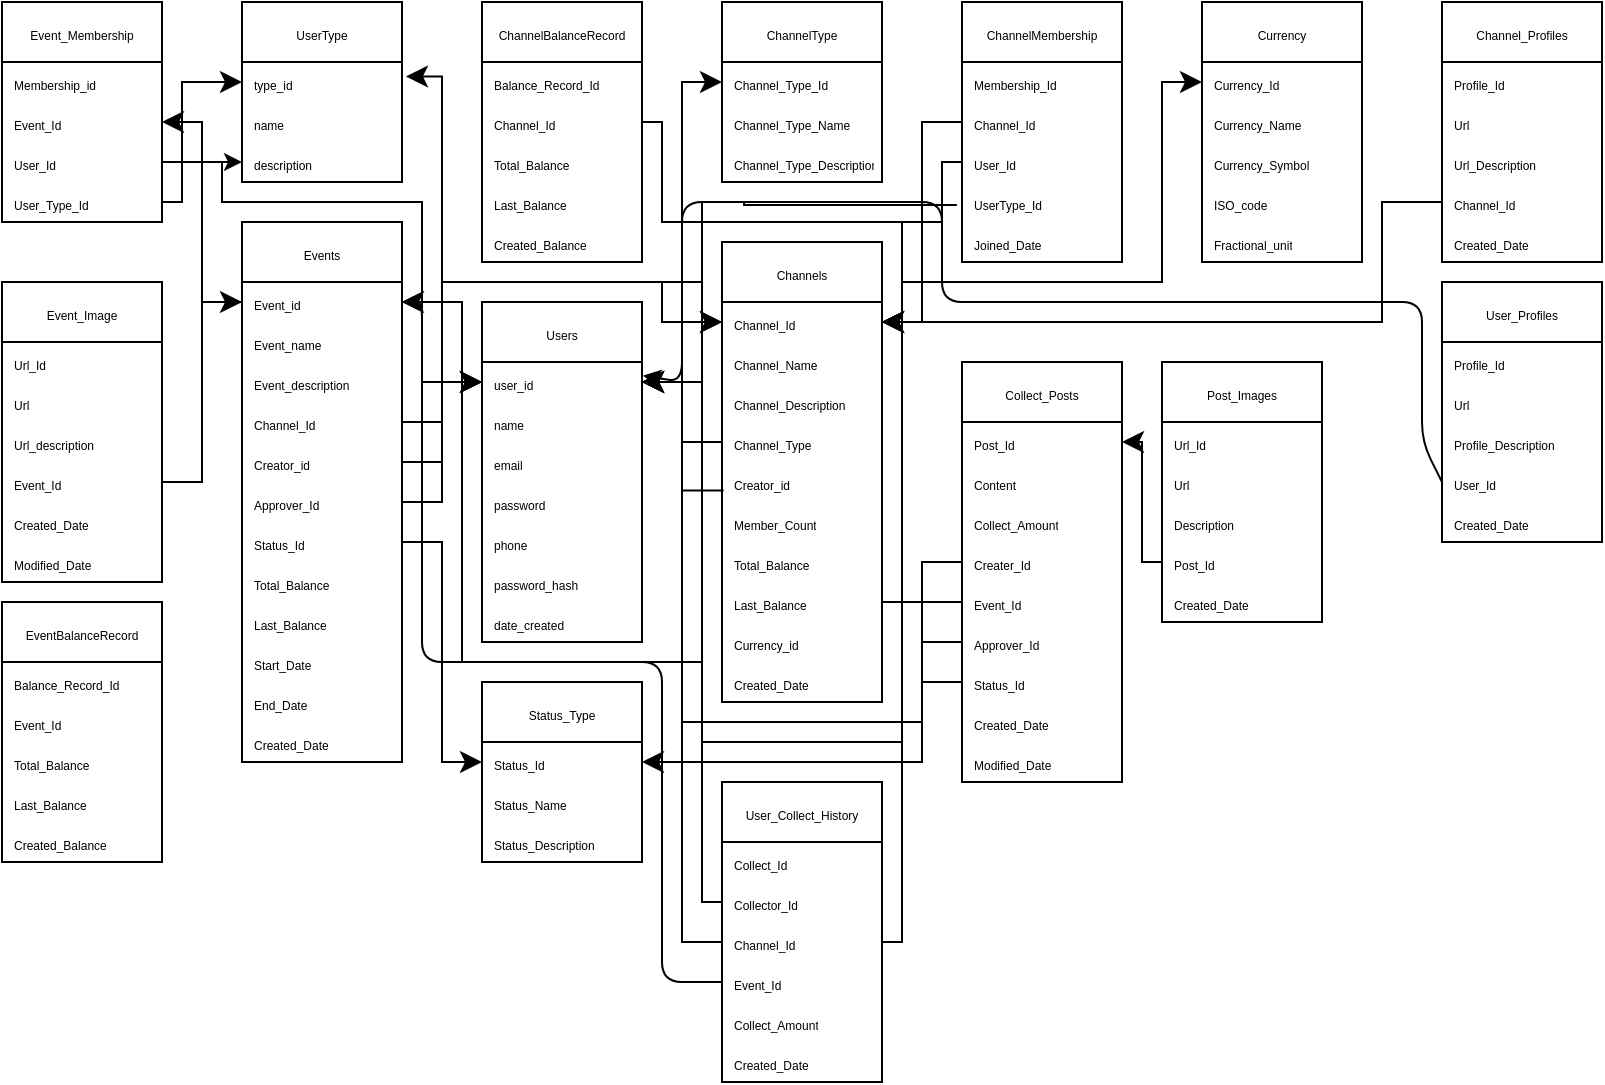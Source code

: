 <mxfile>
    <diagram id="xhCNFaJ6cEggg91gEb-8" name="Page-1">
        <mxGraphModel dx="506" dy="1315" grid="1" gridSize="10" guides="1" tooltips="1" connect="1" arrows="1" fold="1" page="1" pageScale="1" pageWidth="850" pageHeight="1100" math="0" shadow="0">
            <root>
                <mxCell id="0"/>
                <mxCell id="1" parent="0"/>
                <mxCell id="15" value="&lt;font style=&quot;font-size: 6px;&quot;&gt;Users&lt;/font&gt;" style="swimlane;fontStyle=0;childLayout=stackLayout;horizontal=1;startSize=30;horizontalStack=0;resizeParent=1;resizeParentMax=0;resizeLast=0;collapsible=1;marginBottom=0;whiteSpace=wrap;html=1;" parent="1" vertex="1">
                    <mxGeometry x="280" y="-950" width="80" height="170" as="geometry">
                        <mxRectangle x="40" y="-1080" width="50" height="30" as="alternateBounds"/>
                    </mxGeometry>
                </mxCell>
                <mxCell id="16" value="&lt;font style=&quot;font-size: 6px;&quot;&gt;user_id&lt;/font&gt;" style="text;strokeColor=none;fillColor=none;align=left;verticalAlign=middle;spacingLeft=4;spacingRight=4;overflow=hidden;points=[[0,0.5],[1,0.5]];portConstraint=eastwest;rotatable=0;whiteSpace=wrap;html=1;" parent="15" vertex="1">
                    <mxGeometry y="30" width="80" height="20" as="geometry"/>
                </mxCell>
                <mxCell id="17" value="&lt;font style=&quot;font-size: 6px;&quot;&gt;name&lt;/font&gt;" style="text;strokeColor=none;fillColor=none;align=left;verticalAlign=middle;spacingLeft=4;spacingRight=4;overflow=hidden;points=[[0,0.5],[1,0.5]];portConstraint=eastwest;rotatable=0;whiteSpace=wrap;html=1;" parent="15" vertex="1">
                    <mxGeometry y="50" width="80" height="20" as="geometry"/>
                </mxCell>
                <mxCell id="18" value="&lt;font style=&quot;font-size: 6px;&quot;&gt;email&lt;/font&gt;" style="text;strokeColor=none;fillColor=none;align=left;verticalAlign=middle;spacingLeft=4;spacingRight=4;overflow=hidden;points=[[0,0.5],[1,0.5]];portConstraint=eastwest;rotatable=0;whiteSpace=wrap;html=1;" parent="15" vertex="1">
                    <mxGeometry y="70" width="80" height="20" as="geometry"/>
                </mxCell>
                <mxCell id="44" value="&lt;font style=&quot;font-size: 6px;&quot;&gt;password&lt;/font&gt;" style="text;strokeColor=none;fillColor=none;align=left;verticalAlign=middle;spacingLeft=4;spacingRight=4;overflow=hidden;points=[[0,0.5],[1,0.5]];portConstraint=eastwest;rotatable=0;whiteSpace=wrap;html=1;" parent="15" vertex="1">
                    <mxGeometry y="90" width="80" height="20" as="geometry"/>
                </mxCell>
                <mxCell id="45" value="&lt;font style=&quot;font-size: 6px;&quot;&gt;phone&lt;/font&gt;" style="text;strokeColor=none;fillColor=none;align=left;verticalAlign=middle;spacingLeft=4;spacingRight=4;overflow=hidden;points=[[0,0.5],[1,0.5]];portConstraint=eastwest;rotatable=0;whiteSpace=wrap;html=1;" parent="15" vertex="1">
                    <mxGeometry y="110" width="80" height="20" as="geometry"/>
                </mxCell>
                <mxCell id="46" value="&lt;font style=&quot;font-size: 6px;&quot;&gt;password_hash&lt;/font&gt;" style="text;strokeColor=none;fillColor=none;align=left;verticalAlign=middle;spacingLeft=4;spacingRight=4;overflow=hidden;points=[[0,0.5],[1,0.5]];portConstraint=eastwest;rotatable=0;whiteSpace=wrap;html=1;" parent="15" vertex="1">
                    <mxGeometry y="130" width="80" height="20" as="geometry"/>
                </mxCell>
                <mxCell id="47" value="&lt;font style=&quot;font-size: 6px;&quot;&gt;date_created&lt;/font&gt;" style="text;strokeColor=none;fillColor=none;align=left;verticalAlign=middle;spacingLeft=4;spacingRight=4;overflow=hidden;points=[[0,0.5],[1,0.5]];portConstraint=eastwest;rotatable=0;whiteSpace=wrap;html=1;" parent="15" vertex="1">
                    <mxGeometry y="150" width="80" height="20" as="geometry"/>
                </mxCell>
                <mxCell id="20" value="&lt;font style=&quot;font-size: 6px;&quot;&gt;Events&lt;/font&gt;" style="swimlane;fontStyle=0;childLayout=stackLayout;horizontal=1;startSize=30;horizontalStack=0;resizeParent=1;resizeParentMax=0;resizeLast=0;collapsible=1;marginBottom=0;whiteSpace=wrap;html=1;" parent="1" vertex="1">
                    <mxGeometry x="160" y="-990" width="80" height="270" as="geometry">
                        <mxRectangle x="160" y="-1080" width="50" height="30" as="alternateBounds"/>
                    </mxGeometry>
                </mxCell>
                <mxCell id="21" value="&lt;font style=&quot;font-size: 6px;&quot;&gt;Event_id&lt;/font&gt;" style="text;strokeColor=none;fillColor=none;align=left;verticalAlign=middle;spacingLeft=4;spacingRight=4;overflow=hidden;points=[[0,0.5],[1,0.5]];portConstraint=eastwest;rotatable=0;whiteSpace=wrap;html=1;" parent="20" vertex="1">
                    <mxGeometry y="30" width="80" height="20" as="geometry"/>
                </mxCell>
                <mxCell id="22" value="&lt;font style=&quot;font-size: 6px;&quot;&gt;Event_name&lt;/font&gt;" style="text;strokeColor=none;fillColor=none;align=left;verticalAlign=middle;spacingLeft=4;spacingRight=4;overflow=hidden;points=[[0,0.5],[1,0.5]];portConstraint=eastwest;rotatable=0;whiteSpace=wrap;html=1;" parent="20" vertex="1">
                    <mxGeometry y="50" width="80" height="20" as="geometry"/>
                </mxCell>
                <mxCell id="23" value="&lt;font style=&quot;font-size: 6px;&quot;&gt;Event_description&lt;/font&gt;" style="text;strokeColor=none;fillColor=none;align=left;verticalAlign=middle;spacingLeft=4;spacingRight=4;overflow=hidden;points=[[0,0.5],[1,0.5]];portConstraint=eastwest;rotatable=0;whiteSpace=wrap;html=1;" parent="20" vertex="1">
                    <mxGeometry y="70" width="80" height="20" as="geometry"/>
                </mxCell>
                <mxCell id="81" value="&lt;font style=&quot;font-size: 6px;&quot;&gt;Channel_Id&lt;/font&gt;" style="text;strokeColor=none;fillColor=none;align=left;verticalAlign=middle;spacingLeft=4;spacingRight=4;overflow=hidden;points=[[0,0.5],[1,0.5]];portConstraint=eastwest;rotatable=0;whiteSpace=wrap;html=1;" parent="20" vertex="1">
                    <mxGeometry y="90" width="80" height="20" as="geometry"/>
                </mxCell>
                <mxCell id="82" value="&lt;font style=&quot;font-size: 6px;&quot;&gt;Creator_id&lt;/font&gt;" style="text;strokeColor=none;fillColor=none;align=left;verticalAlign=middle;spacingLeft=4;spacingRight=4;overflow=hidden;points=[[0,0.5],[1,0.5]];portConstraint=eastwest;rotatable=0;whiteSpace=wrap;html=1;" parent="20" vertex="1">
                    <mxGeometry y="110" width="80" height="20" as="geometry"/>
                </mxCell>
                <mxCell id="125" value="&lt;font style=&quot;font-size: 6px;&quot;&gt;Approver_Id&lt;/font&gt;" style="text;strokeColor=none;fillColor=none;align=left;verticalAlign=middle;spacingLeft=4;spacingRight=4;overflow=hidden;points=[[0,0.5],[1,0.5]];portConstraint=eastwest;rotatable=0;whiteSpace=wrap;html=1;" parent="20" vertex="1">
                    <mxGeometry y="130" width="80" height="20" as="geometry"/>
                </mxCell>
                <mxCell id="124" value="&lt;font style=&quot;font-size: 6px;&quot;&gt;Status_Id&lt;/font&gt;" style="text;strokeColor=none;fillColor=none;align=left;verticalAlign=middle;spacingLeft=4;spacingRight=4;overflow=hidden;points=[[0,0.5],[1,0.5]];portConstraint=eastwest;rotatable=0;whiteSpace=wrap;html=1;" parent="20" vertex="1">
                    <mxGeometry y="150" width="80" height="20" as="geometry"/>
                </mxCell>
                <mxCell id="153" value="&lt;font style=&quot;font-size: 6px;&quot;&gt;Total_Balance&lt;/font&gt;" style="text;strokeColor=none;fillColor=none;align=left;verticalAlign=middle;spacingLeft=4;spacingRight=4;overflow=hidden;points=[[0,0.5],[1,0.5]];portConstraint=eastwest;rotatable=0;whiteSpace=wrap;html=1;" parent="20" vertex="1">
                    <mxGeometry y="170" width="80" height="20" as="geometry"/>
                </mxCell>
                <mxCell id="154" value="&lt;font style=&quot;font-size: 6px;&quot;&gt;Last_Balance&lt;/font&gt;" style="text;strokeColor=none;fillColor=none;align=left;verticalAlign=middle;spacingLeft=4;spacingRight=4;overflow=hidden;points=[[0,0.5],[1,0.5]];portConstraint=eastwest;rotatable=0;whiteSpace=wrap;html=1;" parent="20" vertex="1">
                    <mxGeometry y="190" width="80" height="20" as="geometry"/>
                </mxCell>
                <mxCell id="83" value="&lt;font style=&quot;font-size: 6px;&quot;&gt;Start_Date&lt;/font&gt;" style="text;strokeColor=none;fillColor=none;align=left;verticalAlign=middle;spacingLeft=4;spacingRight=4;overflow=hidden;points=[[0,0.5],[1,0.5]];portConstraint=eastwest;rotatable=0;whiteSpace=wrap;html=1;" parent="20" vertex="1">
                    <mxGeometry y="210" width="80" height="20" as="geometry"/>
                </mxCell>
                <mxCell id="84" value="&lt;font style=&quot;font-size: 6px;&quot;&gt;End_Date&lt;/font&gt;" style="text;strokeColor=none;fillColor=none;align=left;verticalAlign=middle;spacingLeft=4;spacingRight=4;overflow=hidden;points=[[0,0.5],[1,0.5]];portConstraint=eastwest;rotatable=0;whiteSpace=wrap;html=1;" parent="20" vertex="1">
                    <mxGeometry y="230" width="80" height="20" as="geometry"/>
                </mxCell>
                <mxCell id="85" value="&lt;font style=&quot;font-size: 6px;&quot;&gt;Created_Date&lt;/font&gt;" style="text;strokeColor=none;fillColor=none;align=left;verticalAlign=middle;spacingLeft=4;spacingRight=4;overflow=hidden;points=[[0,0.5],[1,0.5]];portConstraint=eastwest;rotatable=0;whiteSpace=wrap;html=1;" parent="20" vertex="1">
                    <mxGeometry y="250" width="80" height="20" as="geometry"/>
                </mxCell>
                <mxCell id="24" value="&lt;font style=&quot;font-size: 6px;&quot;&gt;Event_Membership&lt;/font&gt;" style="swimlane;fontStyle=0;childLayout=stackLayout;horizontal=1;startSize=30;horizontalStack=0;resizeParent=1;resizeParentMax=0;resizeLast=0;collapsible=1;marginBottom=0;whiteSpace=wrap;html=1;" parent="1" vertex="1">
                    <mxGeometry x="40" y="-1100" width="80" height="110" as="geometry">
                        <mxRectangle x="280" y="-1080" width="50" height="30" as="alternateBounds"/>
                    </mxGeometry>
                </mxCell>
                <mxCell id="25" value="&lt;font style=&quot;font-size: 6px;&quot;&gt;Membership_id&lt;/font&gt;" style="text;strokeColor=none;fillColor=none;align=left;verticalAlign=middle;spacingLeft=4;spacingRight=4;overflow=hidden;points=[[0,0.5],[1,0.5]];portConstraint=eastwest;rotatable=0;whiteSpace=wrap;html=1;" parent="24" vertex="1">
                    <mxGeometry y="30" width="80" height="20" as="geometry"/>
                </mxCell>
                <mxCell id="26" value="&lt;font style=&quot;font-size: 6px;&quot;&gt;Event_Id&lt;/font&gt;" style="text;strokeColor=none;fillColor=none;align=left;verticalAlign=middle;spacingLeft=4;spacingRight=4;overflow=hidden;points=[[0,0.5],[1,0.5]];portConstraint=eastwest;rotatable=0;whiteSpace=wrap;html=1;" parent="24" vertex="1">
                    <mxGeometry y="50" width="80" height="20" as="geometry"/>
                </mxCell>
                <mxCell id="91" value="&lt;font style=&quot;font-size: 6px;&quot;&gt;User_Id&lt;/font&gt;" style="text;strokeColor=none;fillColor=none;align=left;verticalAlign=middle;spacingLeft=4;spacingRight=4;overflow=hidden;points=[[0,0.5],[1,0.5]];portConstraint=eastwest;rotatable=0;whiteSpace=wrap;html=1;" parent="24" vertex="1">
                    <mxGeometry y="70" width="80" height="20" as="geometry"/>
                </mxCell>
                <mxCell id="92" value="&lt;font style=&quot;font-size: 6px;&quot;&gt;User_Type_Id&lt;/font&gt;" style="text;strokeColor=none;fillColor=none;align=left;verticalAlign=middle;spacingLeft=4;spacingRight=4;overflow=hidden;points=[[0,0.5],[1,0.5]];portConstraint=eastwest;rotatable=0;whiteSpace=wrap;html=1;" parent="24" vertex="1">
                    <mxGeometry y="90" width="80" height="20" as="geometry"/>
                </mxCell>
                <mxCell id="28" value="&lt;font style=&quot;font-size: 6px;&quot;&gt;Channels&lt;/font&gt;" style="swimlane;fontStyle=0;childLayout=stackLayout;horizontal=1;startSize=30;horizontalStack=0;resizeParent=1;resizeParentMax=0;resizeLast=0;collapsible=1;marginBottom=0;whiteSpace=wrap;html=1;" parent="1" vertex="1">
                    <mxGeometry x="400" y="-980" width="80" height="230" as="geometry">
                        <mxRectangle x="400" y="-1080" width="50" height="30" as="alternateBounds"/>
                    </mxGeometry>
                </mxCell>
                <mxCell id="29" value="&lt;font style=&quot;font-size: 6px;&quot;&gt;Channel_Id&lt;/font&gt;" style="text;strokeColor=none;fillColor=none;align=left;verticalAlign=middle;spacingLeft=4;spacingRight=4;overflow=hidden;points=[[0,0.5],[1,0.5]];portConstraint=eastwest;rotatable=0;whiteSpace=wrap;html=1;" parent="28" vertex="1">
                    <mxGeometry y="30" width="80" height="20" as="geometry"/>
                </mxCell>
                <mxCell id="30" value="&lt;font style=&quot;font-size: 6px;&quot;&gt;Channel_Name&lt;/font&gt;" style="text;strokeColor=none;fillColor=none;align=left;verticalAlign=middle;spacingLeft=4;spacingRight=4;overflow=hidden;points=[[0,0.5],[1,0.5]];portConstraint=eastwest;rotatable=0;whiteSpace=wrap;html=1;" parent="28" vertex="1">
                    <mxGeometry y="50" width="80" height="20" as="geometry"/>
                </mxCell>
                <mxCell id="52" value="&lt;font style=&quot;font-size: 6px;&quot;&gt;Channel_Description&lt;/font&gt;" style="text;strokeColor=none;fillColor=none;align=left;verticalAlign=middle;spacingLeft=4;spacingRight=4;overflow=hidden;points=[[0,0.5],[1,0.5]];portConstraint=eastwest;rotatable=0;whiteSpace=wrap;html=1;" parent="28" vertex="1">
                    <mxGeometry y="70" width="80" height="20" as="geometry"/>
                </mxCell>
                <mxCell id="31" value="&lt;font style=&quot;font-size: 6px;&quot;&gt;Channel_Type&lt;/font&gt;" style="text;strokeColor=none;fillColor=none;align=left;verticalAlign=middle;spacingLeft=4;spacingRight=4;overflow=hidden;points=[[0,0.5],[1,0.5]];portConstraint=eastwest;rotatable=0;whiteSpace=wrap;html=1;" parent="28" vertex="1">
                    <mxGeometry y="90" width="80" height="20" as="geometry"/>
                </mxCell>
                <mxCell id="48" value="&lt;font style=&quot;font-size: 6px;&quot;&gt;Creator_id&lt;/font&gt;" style="text;strokeColor=none;fillColor=none;align=left;verticalAlign=middle;spacingLeft=4;spacingRight=4;overflow=hidden;points=[[0,0.5],[1,0.5]];portConstraint=eastwest;rotatable=0;whiteSpace=wrap;html=1;" parent="28" vertex="1">
                    <mxGeometry y="110" width="80" height="20" as="geometry"/>
                </mxCell>
                <mxCell id="162" value="&lt;font style=&quot;font-size: 6px;&quot;&gt;Member_Count&lt;/font&gt;" style="text;strokeColor=none;fillColor=none;align=left;verticalAlign=middle;spacingLeft=4;spacingRight=4;overflow=hidden;points=[[0,0.5],[1,0.5]];portConstraint=eastwest;rotatable=0;whiteSpace=wrap;html=1;" parent="28" vertex="1">
                    <mxGeometry y="130" width="80" height="20" as="geometry"/>
                </mxCell>
                <mxCell id="49" value="&lt;font style=&quot;font-size: 6px;&quot;&gt;Total_Balance&lt;/font&gt;" style="text;strokeColor=none;fillColor=none;align=left;verticalAlign=middle;spacingLeft=4;spacingRight=4;overflow=hidden;points=[[0,0.5],[1,0.5]];portConstraint=eastwest;rotatable=0;whiteSpace=wrap;html=1;" parent="28" vertex="1">
                    <mxGeometry y="150" width="80" height="20" as="geometry"/>
                </mxCell>
                <mxCell id="50" value="&lt;font style=&quot;font-size: 6px;&quot;&gt;Last_Balance&lt;/font&gt;" style="text;strokeColor=none;fillColor=none;align=left;verticalAlign=middle;spacingLeft=4;spacingRight=4;overflow=hidden;points=[[0,0.5],[1,0.5]];portConstraint=eastwest;rotatable=0;whiteSpace=wrap;html=1;" parent="28" vertex="1">
                    <mxGeometry y="170" width="80" height="20" as="geometry"/>
                </mxCell>
                <mxCell id="72" value="&lt;font style=&quot;font-size: 6px;&quot;&gt;Currency_id&lt;/font&gt;" style="text;strokeColor=none;fillColor=none;align=left;verticalAlign=middle;spacingLeft=4;spacingRight=4;overflow=hidden;points=[[0,0.5],[1,0.5]];portConstraint=eastwest;rotatable=0;whiteSpace=wrap;html=1;" parent="28" vertex="1">
                    <mxGeometry y="190" width="80" height="20" as="geometry"/>
                </mxCell>
                <mxCell id="51" value="&lt;font style=&quot;font-size: 6px;&quot;&gt;Created_Date&lt;/font&gt;" style="text;strokeColor=none;fillColor=none;align=left;verticalAlign=middle;spacingLeft=4;spacingRight=4;overflow=hidden;points=[[0,0.5],[1,0.5]];portConstraint=eastwest;rotatable=0;whiteSpace=wrap;html=1;" parent="28" vertex="1">
                    <mxGeometry y="210" width="80" height="20" as="geometry"/>
                </mxCell>
                <mxCell id="32" value="&lt;font style=&quot;font-size: 6px;&quot;&gt;ChannelType&lt;/font&gt;" style="swimlane;fontStyle=0;childLayout=stackLayout;horizontal=1;startSize=30;horizontalStack=0;resizeParent=1;resizeParentMax=0;resizeLast=0;collapsible=1;marginBottom=0;whiteSpace=wrap;html=1;" parent="1" vertex="1">
                    <mxGeometry x="400" y="-1100" width="80" height="90" as="geometry">
                        <mxRectangle x="520" y="-1080" width="50" height="30" as="alternateBounds"/>
                    </mxGeometry>
                </mxCell>
                <mxCell id="33" value="&lt;font style=&quot;font-size: 6px;&quot;&gt;Channel_Type_Id&lt;/font&gt;" style="text;strokeColor=none;fillColor=none;align=left;verticalAlign=middle;spacingLeft=4;spacingRight=4;overflow=hidden;points=[[0,0.5],[1,0.5]];portConstraint=eastwest;rotatable=0;whiteSpace=wrap;html=1;" parent="32" vertex="1">
                    <mxGeometry y="30" width="80" height="20" as="geometry"/>
                </mxCell>
                <mxCell id="34" value="&lt;font style=&quot;font-size: 6px;&quot;&gt;Channel_Type_Name&lt;/font&gt;" style="text;strokeColor=none;fillColor=none;align=left;verticalAlign=middle;spacingLeft=4;spacingRight=4;overflow=hidden;points=[[0,0.5],[1,0.5]];portConstraint=eastwest;rotatable=0;whiteSpace=wrap;html=1;" parent="32" vertex="1">
                    <mxGeometry y="50" width="80" height="20" as="geometry"/>
                </mxCell>
                <mxCell id="35" value="&lt;font style=&quot;font-size: 6px;&quot;&gt;Channel_Type_Description&lt;/font&gt;" style="text;strokeColor=none;fillColor=none;align=left;verticalAlign=middle;spacingLeft=4;spacingRight=4;overflow=hidden;points=[[0,0.5],[1,0.5]];portConstraint=eastwest;rotatable=0;whiteSpace=wrap;html=1;" parent="32" vertex="1">
                    <mxGeometry y="70" width="80" height="20" as="geometry"/>
                </mxCell>
                <mxCell id="36" value="&lt;font style=&quot;font-size: 6px;&quot;&gt;ChannelBalanceRecord&lt;/font&gt;" style="swimlane;fontStyle=0;childLayout=stackLayout;horizontal=1;startSize=30;horizontalStack=0;resizeParent=1;resizeParentMax=0;resizeLast=0;collapsible=1;marginBottom=0;whiteSpace=wrap;html=1;" parent="1" vertex="1">
                    <mxGeometry x="280" y="-1100" width="80" height="130" as="geometry">
                        <mxRectangle x="640" y="-1080" width="50" height="30" as="alternateBounds"/>
                    </mxGeometry>
                </mxCell>
                <mxCell id="37" value="&lt;font style=&quot;font-size: 6px;&quot;&gt;Balance_Record_Id&lt;/font&gt;" style="text;strokeColor=none;fillColor=none;align=left;verticalAlign=middle;spacingLeft=4;spacingRight=4;overflow=hidden;points=[[0,0.5],[1,0.5]];portConstraint=eastwest;rotatable=0;whiteSpace=wrap;html=1;" parent="36" vertex="1">
                    <mxGeometry y="30" width="80" height="20" as="geometry"/>
                </mxCell>
                <mxCell id="38" value="&lt;font style=&quot;font-size: 6px;&quot;&gt;Channel_Id&lt;/font&gt;" style="text;strokeColor=none;fillColor=none;align=left;verticalAlign=middle;spacingLeft=4;spacingRight=4;overflow=hidden;points=[[0,0.5],[1,0.5]];portConstraint=eastwest;rotatable=0;whiteSpace=wrap;html=1;" parent="36" vertex="1">
                    <mxGeometry y="50" width="80" height="20" as="geometry"/>
                </mxCell>
                <mxCell id="39" value="&lt;font style=&quot;font-size: 6px;&quot;&gt;Total_Balance&lt;/font&gt;" style="text;strokeColor=none;fillColor=none;align=left;verticalAlign=middle;spacingLeft=4;spacingRight=4;overflow=hidden;points=[[0,0.5],[1,0.5]];portConstraint=eastwest;rotatable=0;whiteSpace=wrap;html=1;" parent="36" vertex="1">
                    <mxGeometry y="70" width="80" height="20" as="geometry"/>
                </mxCell>
                <mxCell id="53" value="&lt;font style=&quot;font-size: 6px;&quot;&gt;Last_Balance&lt;/font&gt;" style="text;strokeColor=none;fillColor=none;align=left;verticalAlign=middle;spacingLeft=4;spacingRight=4;overflow=hidden;points=[[0,0.5],[1,0.5]];portConstraint=eastwest;rotatable=0;whiteSpace=wrap;html=1;" parent="36" vertex="1">
                    <mxGeometry y="90" width="80" height="20" as="geometry"/>
                </mxCell>
                <mxCell id="54" value="&lt;font style=&quot;font-size: 6px;&quot;&gt;Created_Balance&lt;/font&gt;" style="text;strokeColor=none;fillColor=none;align=left;verticalAlign=middle;spacingLeft=4;spacingRight=4;overflow=hidden;points=[[0,0.5],[1,0.5]];portConstraint=eastwest;rotatable=0;whiteSpace=wrap;html=1;" parent="36" vertex="1">
                    <mxGeometry y="110" width="80" height="20" as="geometry"/>
                </mxCell>
                <mxCell id="40" value="&lt;font style=&quot;font-size: 6px;&quot;&gt;ChannelMembership&lt;/font&gt;" style="swimlane;fontStyle=0;childLayout=stackLayout;horizontal=1;startSize=30;horizontalStack=0;resizeParent=1;resizeParentMax=0;resizeLast=0;collapsible=1;marginBottom=0;whiteSpace=wrap;html=1;" parent="1" vertex="1">
                    <mxGeometry x="520" y="-1100" width="80" height="130" as="geometry">
                        <mxRectangle x="760" y="-1080" width="50" height="30" as="alternateBounds"/>
                    </mxGeometry>
                </mxCell>
                <mxCell id="41" value="&lt;font style=&quot;font-size: 6px;&quot;&gt;Membership_Id&lt;/font&gt;" style="text;strokeColor=none;fillColor=none;align=left;verticalAlign=middle;spacingLeft=4;spacingRight=4;overflow=hidden;points=[[0,0.5],[1,0.5]];portConstraint=eastwest;rotatable=0;whiteSpace=wrap;html=1;" parent="40" vertex="1">
                    <mxGeometry y="30" width="80" height="20" as="geometry"/>
                </mxCell>
                <mxCell id="42" value="&lt;font style=&quot;font-size: 6px;&quot;&gt;Channel_Id&lt;/font&gt;" style="text;strokeColor=none;fillColor=none;align=left;verticalAlign=middle;spacingLeft=4;spacingRight=4;overflow=hidden;points=[[0,0.5],[1,0.5]];portConstraint=eastwest;rotatable=0;whiteSpace=wrap;html=1;" parent="40" vertex="1">
                    <mxGeometry y="50" width="80" height="20" as="geometry"/>
                </mxCell>
                <mxCell id="43" value="&lt;font style=&quot;font-size: 6px;&quot;&gt;User_Id&lt;/font&gt;" style="text;strokeColor=none;fillColor=none;align=left;verticalAlign=middle;spacingLeft=4;spacingRight=4;overflow=hidden;points=[[0,0.5],[1,0.5]];portConstraint=eastwest;rotatable=0;whiteSpace=wrap;html=1;" parent="40" vertex="1">
                    <mxGeometry y="70" width="80" height="20" as="geometry"/>
                </mxCell>
                <mxCell id="55" value="&lt;font style=&quot;font-size: 6px;&quot;&gt;UserType_Id&lt;/font&gt;" style="text;strokeColor=none;fillColor=none;align=left;verticalAlign=middle;spacingLeft=4;spacingRight=4;overflow=hidden;points=[[0,0.5],[1,0.5]];portConstraint=eastwest;rotatable=0;whiteSpace=wrap;html=1;" parent="40" vertex="1">
                    <mxGeometry y="90" width="80" height="20" as="geometry"/>
                </mxCell>
                <mxCell id="56" value="&lt;font style=&quot;font-size: 6px;&quot;&gt;Joined_Date&lt;/font&gt;" style="text;strokeColor=none;fillColor=none;align=left;verticalAlign=middle;spacingLeft=4;spacingRight=4;overflow=hidden;points=[[0,0.5],[1,0.5]];portConstraint=eastwest;rotatable=0;whiteSpace=wrap;html=1;" parent="40" vertex="1">
                    <mxGeometry y="110" width="80" height="20" as="geometry"/>
                </mxCell>
                <mxCell id="57" value="&lt;font style=&quot;font-size: 6px;&quot;&gt;Currency&lt;/font&gt;" style="swimlane;fontStyle=0;childLayout=stackLayout;horizontal=1;startSize=30;horizontalStack=0;resizeParent=1;resizeParentMax=0;resizeLast=0;collapsible=1;marginBottom=0;whiteSpace=wrap;html=1;" parent="1" vertex="1">
                    <mxGeometry x="640" y="-1100" width="80" height="130" as="geometry">
                        <mxRectangle x="160" y="-1080" width="50" height="30" as="alternateBounds"/>
                    </mxGeometry>
                </mxCell>
                <mxCell id="58" value="&lt;font style=&quot;font-size: 6px;&quot;&gt;Currency_Id&lt;/font&gt;" style="text;strokeColor=none;fillColor=none;align=left;verticalAlign=middle;spacingLeft=4;spacingRight=4;overflow=hidden;points=[[0,0.5],[1,0.5]];portConstraint=eastwest;rotatable=0;whiteSpace=wrap;html=1;" parent="57" vertex="1">
                    <mxGeometry y="30" width="80" height="20" as="geometry"/>
                </mxCell>
                <mxCell id="59" value="&lt;font style=&quot;font-size: 6px;&quot;&gt;Currency_Name&lt;/font&gt;" style="text;strokeColor=none;fillColor=none;align=left;verticalAlign=middle;spacingLeft=4;spacingRight=4;overflow=hidden;points=[[0,0.5],[1,0.5]];portConstraint=eastwest;rotatable=0;whiteSpace=wrap;html=1;" parent="57" vertex="1">
                    <mxGeometry y="50" width="80" height="20" as="geometry"/>
                </mxCell>
                <mxCell id="60" value="&lt;font style=&quot;font-size: 6px;&quot;&gt;Currency_Symbol&lt;/font&gt;" style="text;strokeColor=none;fillColor=none;align=left;verticalAlign=middle;spacingLeft=4;spacingRight=4;overflow=hidden;points=[[0,0.5],[1,0.5]];portConstraint=eastwest;rotatable=0;whiteSpace=wrap;html=1;" parent="57" vertex="1">
                    <mxGeometry y="70" width="80" height="20" as="geometry"/>
                </mxCell>
                <mxCell id="61" value="&lt;font style=&quot;font-size: 6px;&quot;&gt;ISO_code&lt;/font&gt;" style="text;strokeColor=none;fillColor=none;align=left;verticalAlign=middle;spacingLeft=4;spacingRight=4;overflow=hidden;points=[[0,0.5],[1,0.5]];portConstraint=eastwest;rotatable=0;whiteSpace=wrap;html=1;" parent="57" vertex="1">
                    <mxGeometry y="90" width="80" height="20" as="geometry"/>
                </mxCell>
                <mxCell id="62" value="&lt;font style=&quot;font-size: 6px;&quot;&gt;Fractional_unit&lt;/font&gt;" style="text;strokeColor=none;fillColor=none;align=left;verticalAlign=middle;spacingLeft=4;spacingRight=4;overflow=hidden;points=[[0,0.5],[1,0.5]];portConstraint=eastwest;rotatable=0;whiteSpace=wrap;html=1;" parent="57" vertex="1">
                    <mxGeometry y="110" width="80" height="20" as="geometry"/>
                </mxCell>
                <mxCell id="63" value="&lt;font style=&quot;font-size: 6px;&quot;&gt;Status_Type&lt;/font&gt;" style="swimlane;fontStyle=0;childLayout=stackLayout;horizontal=1;startSize=30;horizontalStack=0;resizeParent=1;resizeParentMax=0;resizeLast=0;collapsible=1;marginBottom=0;whiteSpace=wrap;html=1;" parent="1" vertex="1">
                    <mxGeometry x="280" y="-760" width="80" height="90" as="geometry">
                        <mxRectangle x="160" y="-1080" width="50" height="30" as="alternateBounds"/>
                    </mxGeometry>
                </mxCell>
                <mxCell id="64" value="&lt;font style=&quot;font-size: 6px;&quot;&gt;Status_Id&lt;/font&gt;" style="text;strokeColor=none;fillColor=none;align=left;verticalAlign=middle;spacingLeft=4;spacingRight=4;overflow=hidden;points=[[0,0.5],[1,0.5]];portConstraint=eastwest;rotatable=0;whiteSpace=wrap;html=1;" parent="63" vertex="1">
                    <mxGeometry y="30" width="80" height="20" as="geometry"/>
                </mxCell>
                <mxCell id="65" value="&lt;font style=&quot;font-size: 6px;&quot;&gt;Status_Name&lt;/font&gt;" style="text;strokeColor=none;fillColor=none;align=left;verticalAlign=middle;spacingLeft=4;spacingRight=4;overflow=hidden;points=[[0,0.5],[1,0.5]];portConstraint=eastwest;rotatable=0;whiteSpace=wrap;html=1;" parent="63" vertex="1">
                    <mxGeometry y="50" width="80" height="20" as="geometry"/>
                </mxCell>
                <mxCell id="66" value="&lt;font style=&quot;font-size: 6px;&quot;&gt;Status_Description&lt;/font&gt;" style="text;strokeColor=none;fillColor=none;align=left;verticalAlign=middle;spacingLeft=4;spacingRight=4;overflow=hidden;points=[[0,0.5],[1,0.5]];portConstraint=eastwest;rotatable=0;whiteSpace=wrap;html=1;" parent="63" vertex="1">
                    <mxGeometry y="70" width="80" height="20" as="geometry"/>
                </mxCell>
                <mxCell id="67" value="" style="edgeStyle=segmentEdgeStyle;endArrow=classic;html=1;curved=0;rounded=0;endSize=8;startSize=8;exitX=0;exitY=0.5;exitDx=0;exitDy=0;" parent="1" source="42" edge="1">
                    <mxGeometry width="50" height="50" relative="1" as="geometry">
                        <mxPoint x="490" y="-870" as="sourcePoint"/>
                        <mxPoint x="480" y="-940" as="targetPoint"/>
                        <Array as="points">
                            <mxPoint x="500" y="-1040"/>
                            <mxPoint x="500" y="-940"/>
                            <mxPoint x="480" y="-940"/>
                        </Array>
                    </mxGeometry>
                </mxCell>
                <mxCell id="69" value="" style="edgeStyle=segmentEdgeStyle;endArrow=classic;html=1;curved=0;rounded=0;endSize=8;startSize=8;exitX=0;exitY=0.5;exitDx=0;exitDy=0;" parent="1" source="43" edge="1">
                    <mxGeometry width="50" height="50" relative="1" as="geometry">
                        <mxPoint x="530" y="-1030" as="sourcePoint"/>
                        <mxPoint x="360" y="-910" as="targetPoint"/>
                        <Array as="points">
                            <mxPoint x="510" y="-1020"/>
                            <mxPoint x="510" y="-990"/>
                            <mxPoint x="390" y="-990"/>
                            <mxPoint x="390" y="-910"/>
                        </Array>
                    </mxGeometry>
                </mxCell>
                <mxCell id="70" value="" style="edgeStyle=segmentEdgeStyle;endArrow=classic;html=1;curved=0;rounded=0;endSize=8;startSize=8;exitX=0;exitY=0.5;exitDx=0;exitDy=0;entryX=0;entryY=0.5;entryDx=0;entryDy=0;" parent="1" source="31" target="33" edge="1">
                    <mxGeometry width="50" height="50" relative="1" as="geometry">
                        <mxPoint x="530" y="-1010" as="sourcePoint"/>
                        <mxPoint x="390" y="-1060" as="targetPoint"/>
                        <Array as="points">
                            <mxPoint x="380" y="-880"/>
                            <mxPoint x="380" y="-1060"/>
                        </Array>
                    </mxGeometry>
                </mxCell>
                <mxCell id="71" value="" style="edgeStyle=segmentEdgeStyle;endArrow=classic;html=1;curved=0;rounded=0;endSize=8;startSize=8;entryX=1;entryY=0.5;entryDx=0;entryDy=0;" parent="1" source="38" target="29" edge="1">
                    <mxGeometry width="50" height="50" relative="1" as="geometry">
                        <mxPoint x="270" y="-1040" as="sourcePoint"/>
                        <mxPoint x="490" y="-930" as="targetPoint"/>
                        <Array as="points">
                            <mxPoint x="370" y="-1040"/>
                            <mxPoint x="370" y="-990"/>
                            <mxPoint x="490" y="-990"/>
                            <mxPoint x="490" y="-940"/>
                        </Array>
                    </mxGeometry>
                </mxCell>
                <mxCell id="73" value="" style="edgeStyle=segmentEdgeStyle;endArrow=classic;html=1;curved=0;rounded=0;endSize=8;startSize=8;exitX=1;exitY=0.5;exitDx=0;exitDy=0;entryX=0;entryY=0.5;entryDx=0;entryDy=0;" parent="1" source="72" target="58" edge="1">
                    <mxGeometry width="50" height="50" relative="1" as="geometry">
                        <mxPoint x="530" y="-850" as="sourcePoint"/>
                        <mxPoint x="620" y="-1060" as="targetPoint"/>
                        <Array as="points">
                            <mxPoint x="490" y="-800"/>
                            <mxPoint x="490" y="-960"/>
                            <mxPoint x="620" y="-960"/>
                            <mxPoint x="620" y="-1060"/>
                        </Array>
                    </mxGeometry>
                </mxCell>
                <mxCell id="74" value="" style="edgeStyle=segmentEdgeStyle;endArrow=classic;html=1;curved=0;rounded=0;endSize=8;startSize=8;exitX=0.01;exitY=0.712;exitDx=0;exitDy=0;exitPerimeter=0;entryX=1;entryY=0.5;entryDx=0;entryDy=0;" parent="1" source="48" target="16" edge="1">
                    <mxGeometry width="50" height="50" relative="1" as="geometry">
                        <mxPoint x="410" y="-870" as="sourcePoint"/>
                        <mxPoint x="360" y="-920" as="targetPoint"/>
                        <Array as="points">
                            <mxPoint x="380" y="-856"/>
                            <mxPoint x="380" y="-910"/>
                        </Array>
                    </mxGeometry>
                </mxCell>
                <mxCell id="86" value="&lt;font style=&quot;font-size: 6px;&quot;&gt;UserType&lt;/font&gt;" style="swimlane;fontStyle=0;childLayout=stackLayout;horizontal=1;startSize=30;horizontalStack=0;resizeParent=1;resizeParentMax=0;resizeLast=0;collapsible=1;marginBottom=0;whiteSpace=wrap;html=1;" parent="1" vertex="1">
                    <mxGeometry x="160" y="-1100" width="80" height="90" as="geometry">
                        <mxRectangle x="280" y="-1080" width="50" height="30" as="alternateBounds"/>
                    </mxGeometry>
                </mxCell>
                <mxCell id="87" value="&lt;font style=&quot;font-size: 6px;&quot;&gt;type_id&lt;/font&gt;" style="text;strokeColor=none;fillColor=none;align=left;verticalAlign=middle;spacingLeft=4;spacingRight=4;overflow=hidden;points=[[0,0.5],[1,0.5]];portConstraint=eastwest;rotatable=0;whiteSpace=wrap;html=1;" parent="86" vertex="1">
                    <mxGeometry y="30" width="80" height="20" as="geometry"/>
                </mxCell>
                <mxCell id="88" value="&lt;font style=&quot;font-size: 6px;&quot;&gt;name&lt;/font&gt;" style="text;strokeColor=none;fillColor=none;align=left;verticalAlign=middle;spacingLeft=4;spacingRight=4;overflow=hidden;points=[[0,0.5],[1,0.5]];portConstraint=eastwest;rotatable=0;whiteSpace=wrap;html=1;" parent="86" vertex="1">
                    <mxGeometry y="50" width="80" height="20" as="geometry"/>
                </mxCell>
                <mxCell id="89" value="&lt;font style=&quot;font-size: 6px;&quot;&gt;description&lt;/font&gt;" style="text;strokeColor=none;fillColor=none;align=left;verticalAlign=middle;spacingLeft=4;spacingRight=4;overflow=hidden;points=[[0,0.5],[1,0.5]];portConstraint=eastwest;rotatable=0;whiteSpace=wrap;html=1;" parent="86" vertex="1">
                    <mxGeometry y="70" width="80" height="20" as="geometry"/>
                </mxCell>
                <mxCell id="90" value="" style="edgeStyle=segmentEdgeStyle;endArrow=classic;html=1;curved=0;rounded=0;endSize=8;startSize=8;exitX=-0.032;exitY=0.573;exitDx=0;exitDy=0;exitPerimeter=0;entryX=1.025;entryY=0.36;entryDx=0;entryDy=0;entryPerimeter=0;" parent="1" source="55" target="87" edge="1">
                    <mxGeometry width="50" height="50" relative="1" as="geometry">
                        <mxPoint x="410.8" y="-845.76" as="sourcePoint"/>
                        <mxPoint x="260" y="-1060" as="targetPoint"/>
                        <Array as="points">
                            <mxPoint x="411" y="-998"/>
                            <mxPoint x="411" y="-1000"/>
                            <mxPoint x="390" y="-1000"/>
                            <mxPoint x="390" y="-960"/>
                            <mxPoint x="260" y="-960"/>
                            <mxPoint x="260" y="-1063"/>
                        </Array>
                    </mxGeometry>
                </mxCell>
                <mxCell id="93" value="" style="edgeStyle=segmentEdgeStyle;endArrow=classic;html=1;curved=0;rounded=0;endSize=8;startSize=8;exitX=0;exitY=0.5;exitDx=0;exitDy=0;entryX=1;entryY=0.5;entryDx=0;entryDy=0;" parent="1" source="21" target="26" edge="1">
                    <mxGeometry width="50" height="50" relative="1" as="geometry">
                        <mxPoint x="410" y="-870" as="sourcePoint"/>
                        <mxPoint x="140" y="-1050" as="targetPoint"/>
                        <Array as="points">
                            <mxPoint x="140" y="-950"/>
                            <mxPoint x="140" y="-1040"/>
                        </Array>
                    </mxGeometry>
                </mxCell>
                <mxCell id="94" value="" style="edgeStyle=segmentEdgeStyle;endArrow=classic;html=1;curved=0;rounded=0;endSize=8;startSize=8;exitX=1;exitY=0.75;exitDx=0;exitDy=0;entryX=0;entryY=0.5;entryDx=0;entryDy=0;" parent="1" source="24" target="16" edge="1">
                    <mxGeometry width="50" height="50" relative="1" as="geometry">
                        <mxPoint x="100" y="-970" as="sourcePoint"/>
                        <mxPoint x="270" y="-910" as="targetPoint"/>
                        <Array as="points">
                            <mxPoint x="120" y="-1020"/>
                            <mxPoint x="150" y="-1020"/>
                            <mxPoint x="150" y="-1000"/>
                            <mxPoint x="250" y="-1000"/>
                            <mxPoint x="250" y="-910"/>
                        </Array>
                    </mxGeometry>
                </mxCell>
                <mxCell id="95" value="" style="edgeStyle=none;html=1;" parent="1" source="91" target="89" edge="1">
                    <mxGeometry relative="1" as="geometry"/>
                </mxCell>
                <mxCell id="96" value="" style="edgeStyle=segmentEdgeStyle;endArrow=classic;html=1;curved=0;rounded=0;endSize=8;startSize=8;exitX=1;exitY=0.5;exitDx=0;exitDy=0;entryX=0;entryY=0.5;entryDx=0;entryDy=0;" parent="1" source="92" target="87" edge="1">
                    <mxGeometry width="50" height="50" relative="1" as="geometry">
                        <mxPoint x="170" y="-940" as="sourcePoint"/>
                        <mxPoint x="140" y="-1070" as="targetPoint"/>
                        <Array as="points">
                            <mxPoint x="130" y="-1000"/>
                            <mxPoint x="130" y="-1060"/>
                        </Array>
                    </mxGeometry>
                </mxCell>
                <mxCell id="98" value="" style="edgeStyle=segmentEdgeStyle;endArrow=classic;html=1;curved=0;rounded=0;endSize=8;startSize=8;exitX=1;exitY=0.5;exitDx=0;exitDy=0;" parent="1" source="81" target="29" edge="1">
                    <mxGeometry width="50" height="50" relative="1" as="geometry">
                        <mxPoint x="250" y="-890" as="sourcePoint"/>
                        <mxPoint x="390" y="-930" as="targetPoint"/>
                        <Array as="points">
                            <mxPoint x="260" y="-890"/>
                            <mxPoint x="260" y="-960"/>
                            <mxPoint x="370" y="-960"/>
                            <mxPoint x="370" y="-940"/>
                        </Array>
                    </mxGeometry>
                </mxCell>
                <mxCell id="99" value="" style="edgeStyle=elbowEdgeStyle;elbow=horizontal;endArrow=classic;html=1;curved=0;rounded=0;endSize=8;startSize=8;exitX=1;exitY=0.5;exitDx=0;exitDy=0;" parent="1" source="82" edge="1">
                    <mxGeometry width="50" height="50" relative="1" as="geometry">
                        <mxPoint x="250" y="-850" as="sourcePoint"/>
                        <mxPoint x="280" y="-910" as="targetPoint"/>
                    </mxGeometry>
                </mxCell>
                <mxCell id="104" value="&lt;font style=&quot;font-size: 6px;&quot;&gt;Channel_Profiles&lt;/font&gt;" style="swimlane;fontStyle=0;childLayout=stackLayout;horizontal=1;startSize=30;horizontalStack=0;resizeParent=1;resizeParentMax=0;resizeLast=0;collapsible=1;marginBottom=0;whiteSpace=wrap;html=1;" parent="1" vertex="1">
                    <mxGeometry x="760" y="-1100" width="80" height="130" as="geometry">
                        <mxRectangle x="160" y="-1080" width="50" height="30" as="alternateBounds"/>
                    </mxGeometry>
                </mxCell>
                <mxCell id="105" value="&lt;font style=&quot;font-size: 6px;&quot;&gt;Profile_Id&lt;/font&gt;" style="text;strokeColor=none;fillColor=none;align=left;verticalAlign=middle;spacingLeft=4;spacingRight=4;overflow=hidden;points=[[0,0.5],[1,0.5]];portConstraint=eastwest;rotatable=0;whiteSpace=wrap;html=1;" parent="104" vertex="1">
                    <mxGeometry y="30" width="80" height="20" as="geometry"/>
                </mxCell>
                <mxCell id="106" value="&lt;font style=&quot;font-size: 6px;&quot;&gt;Url&lt;/font&gt;" style="text;strokeColor=none;fillColor=none;align=left;verticalAlign=middle;spacingLeft=4;spacingRight=4;overflow=hidden;points=[[0,0.5],[1,0.5]];portConstraint=eastwest;rotatable=0;whiteSpace=wrap;html=1;" parent="104" vertex="1">
                    <mxGeometry y="50" width="80" height="20" as="geometry"/>
                </mxCell>
                <mxCell id="111" value="&lt;font style=&quot;font-size: 6px;&quot;&gt;Url_Description&lt;/font&gt;" style="text;strokeColor=none;fillColor=none;align=left;verticalAlign=middle;spacingLeft=4;spacingRight=4;overflow=hidden;points=[[0,0.5],[1,0.5]];portConstraint=eastwest;rotatable=0;whiteSpace=wrap;html=1;" parent="104" vertex="1">
                    <mxGeometry y="70" width="80" height="20" as="geometry"/>
                </mxCell>
                <mxCell id="108" value="&lt;font style=&quot;font-size: 6px;&quot;&gt;Channel_Id&lt;/font&gt;" style="text;strokeColor=none;fillColor=none;align=left;verticalAlign=middle;spacingLeft=4;spacingRight=4;overflow=hidden;points=[[0,0.5],[1,0.5]];portConstraint=eastwest;rotatable=0;whiteSpace=wrap;html=1;" parent="104" vertex="1">
                    <mxGeometry y="90" width="80" height="20" as="geometry"/>
                </mxCell>
                <mxCell id="107" value="&lt;font style=&quot;font-size: 6px;&quot;&gt;Created_Date&lt;/font&gt;" style="text;strokeColor=none;fillColor=none;align=left;verticalAlign=middle;spacingLeft=4;spacingRight=4;overflow=hidden;points=[[0,0.5],[1,0.5]];portConstraint=eastwest;rotatable=0;whiteSpace=wrap;html=1;" parent="104" vertex="1">
                    <mxGeometry y="110" width="80" height="20" as="geometry"/>
                </mxCell>
                <mxCell id="109" value="" style="edgeStyle=elbowEdgeStyle;elbow=horizontal;endArrow=classic;html=1;curved=0;rounded=0;endSize=8;startSize=8;exitX=0;exitY=0.5;exitDx=0;exitDy=0;" parent="1" source="108" edge="1">
                    <mxGeometry width="50" height="50" relative="1" as="geometry">
                        <mxPoint x="740" y="-990" as="sourcePoint"/>
                        <mxPoint x="480" y="-940" as="targetPoint"/>
                        <Array as="points">
                            <mxPoint x="730" y="-960"/>
                            <mxPoint x="730" y="-950"/>
                            <mxPoint x="730" y="-980"/>
                        </Array>
                    </mxGeometry>
                </mxCell>
                <mxCell id="112" value="&lt;font style=&quot;font-size: 6px;&quot;&gt;Event_Image&lt;/font&gt;" style="swimlane;fontStyle=0;childLayout=stackLayout;horizontal=1;startSize=30;horizontalStack=0;resizeParent=1;resizeParentMax=0;resizeLast=0;collapsible=1;marginBottom=0;whiteSpace=wrap;html=1;" parent="1" vertex="1">
                    <mxGeometry x="40" y="-960" width="80" height="150" as="geometry">
                        <mxRectangle x="160" y="-1080" width="50" height="30" as="alternateBounds"/>
                    </mxGeometry>
                </mxCell>
                <mxCell id="113" value="&lt;font style=&quot;font-size: 6px;&quot;&gt;Url_Id&lt;/font&gt;" style="text;strokeColor=none;fillColor=none;align=left;verticalAlign=middle;spacingLeft=4;spacingRight=4;overflow=hidden;points=[[0,0.5],[1,0.5]];portConstraint=eastwest;rotatable=0;whiteSpace=wrap;html=1;" parent="112" vertex="1">
                    <mxGeometry y="30" width="80" height="20" as="geometry"/>
                </mxCell>
                <mxCell id="114" value="&lt;font style=&quot;font-size: 6px;&quot;&gt;Url&lt;/font&gt;" style="text;strokeColor=none;fillColor=none;align=left;verticalAlign=middle;spacingLeft=4;spacingRight=4;overflow=hidden;points=[[0,0.5],[1,0.5]];portConstraint=eastwest;rotatable=0;whiteSpace=wrap;html=1;" parent="112" vertex="1">
                    <mxGeometry y="50" width="80" height="20" as="geometry"/>
                </mxCell>
                <mxCell id="115" value="&lt;font style=&quot;font-size: 6px;&quot;&gt;Url_description&lt;/font&gt;" style="text;strokeColor=none;fillColor=none;align=left;verticalAlign=middle;spacingLeft=4;spacingRight=4;overflow=hidden;points=[[0,0.5],[1,0.5]];portConstraint=eastwest;rotatable=0;whiteSpace=wrap;html=1;" parent="112" vertex="1">
                    <mxGeometry y="70" width="80" height="20" as="geometry"/>
                </mxCell>
                <mxCell id="117" value="&lt;font style=&quot;font-size: 6px;&quot;&gt;Event_Id&lt;/font&gt;" style="text;strokeColor=none;fillColor=none;align=left;verticalAlign=middle;spacingLeft=4;spacingRight=4;overflow=hidden;points=[[0,0.5],[1,0.5]];portConstraint=eastwest;rotatable=0;whiteSpace=wrap;html=1;" parent="112" vertex="1">
                    <mxGeometry y="90" width="80" height="20" as="geometry"/>
                </mxCell>
                <mxCell id="116" value="&lt;font style=&quot;font-size: 6px;&quot;&gt;Created_Date&lt;/font&gt;" style="text;strokeColor=none;fillColor=none;align=left;verticalAlign=middle;spacingLeft=4;spacingRight=4;overflow=hidden;points=[[0,0.5],[1,0.5]];portConstraint=eastwest;rotatable=0;whiteSpace=wrap;html=1;" parent="112" vertex="1">
                    <mxGeometry y="110" width="80" height="20" as="geometry"/>
                </mxCell>
                <mxCell id="118" value="&lt;font style=&quot;font-size: 6px;&quot;&gt;Modified_Date&lt;/font&gt;" style="text;strokeColor=none;fillColor=none;align=left;verticalAlign=middle;spacingLeft=4;spacingRight=4;overflow=hidden;points=[[0,0.5],[1,0.5]];portConstraint=eastwest;rotatable=0;whiteSpace=wrap;html=1;" parent="112" vertex="1">
                    <mxGeometry y="130" width="80" height="20" as="geometry"/>
                </mxCell>
                <mxCell id="119" value="" style="edgeStyle=elbowEdgeStyle;elbow=horizontal;endArrow=classic;html=1;curved=0;rounded=0;endSize=8;startSize=8;exitX=1;exitY=0.5;exitDx=0;exitDy=0;" parent="1" source="117" edge="1">
                    <mxGeometry width="50" height="50" relative="1" as="geometry">
                        <mxPoint x="110" y="-870" as="sourcePoint"/>
                        <mxPoint x="160" y="-950" as="targetPoint"/>
                    </mxGeometry>
                </mxCell>
                <mxCell id="120" value="&lt;font style=&quot;font-size: 6px;&quot;&gt;Collect_Posts&lt;/font&gt;" style="swimlane;fontStyle=0;childLayout=stackLayout;horizontal=1;startSize=30;horizontalStack=0;resizeParent=1;resizeParentMax=0;resizeLast=0;collapsible=1;marginBottom=0;whiteSpace=wrap;html=1;" parent="1" vertex="1">
                    <mxGeometry x="520" y="-920" width="80" height="210" as="geometry">
                        <mxRectangle x="160" y="-1080" width="50" height="30" as="alternateBounds"/>
                    </mxGeometry>
                </mxCell>
                <mxCell id="121" value="&lt;font style=&quot;font-size: 6px;&quot;&gt;Post_Id&lt;/font&gt;" style="text;strokeColor=none;fillColor=none;align=left;verticalAlign=middle;spacingLeft=4;spacingRight=4;overflow=hidden;points=[[0,0.5],[1,0.5]];portConstraint=eastwest;rotatable=0;whiteSpace=wrap;html=1;" parent="120" vertex="1">
                    <mxGeometry y="30" width="80" height="20" as="geometry"/>
                </mxCell>
                <mxCell id="122" value="&lt;span style=&quot;font-size: 6px;&quot;&gt;Content&lt;/span&gt;" style="text;strokeColor=none;fillColor=none;align=left;verticalAlign=middle;spacingLeft=4;spacingRight=4;overflow=hidden;points=[[0,0.5],[1,0.5]];portConstraint=eastwest;rotatable=0;whiteSpace=wrap;html=1;" parent="120" vertex="1">
                    <mxGeometry y="50" width="80" height="20" as="geometry"/>
                </mxCell>
                <mxCell id="123" value="&lt;font style=&quot;font-size: 6px;&quot;&gt;Collect_Amount&lt;/font&gt;" style="text;strokeColor=none;fillColor=none;align=left;verticalAlign=middle;spacingLeft=4;spacingRight=4;overflow=hidden;points=[[0,0.5],[1,0.5]];portConstraint=eastwest;rotatable=0;whiteSpace=wrap;html=1;" parent="120" vertex="1">
                    <mxGeometry y="70" width="80" height="20" as="geometry"/>
                </mxCell>
                <mxCell id="132" value="&lt;span style=&quot;font-size: 6px;&quot;&gt;Creater_Id&lt;/span&gt;" style="text;strokeColor=none;fillColor=none;align=left;verticalAlign=middle;spacingLeft=4;spacingRight=4;overflow=hidden;points=[[0,0.5],[1,0.5]];portConstraint=eastwest;rotatable=0;whiteSpace=wrap;html=1;" parent="120" vertex="1">
                    <mxGeometry y="90" width="80" height="20" as="geometry"/>
                </mxCell>
                <mxCell id="133" value="&lt;span style=&quot;font-size: 6px;&quot;&gt;Event_Id&lt;/span&gt;" style="text;strokeColor=none;fillColor=none;align=left;verticalAlign=middle;spacingLeft=4;spacingRight=4;overflow=hidden;points=[[0,0.5],[1,0.5]];portConstraint=eastwest;rotatable=0;whiteSpace=wrap;html=1;" parent="120" vertex="1">
                    <mxGeometry y="110" width="80" height="20" as="geometry"/>
                </mxCell>
                <mxCell id="134" value="&lt;span style=&quot;font-size: 6px;&quot;&gt;Approver_Id&lt;/span&gt;" style="text;strokeColor=none;fillColor=none;align=left;verticalAlign=middle;spacingLeft=4;spacingRight=4;overflow=hidden;points=[[0,0.5],[1,0.5]];portConstraint=eastwest;rotatable=0;whiteSpace=wrap;html=1;" parent="120" vertex="1">
                    <mxGeometry y="130" width="80" height="20" as="geometry"/>
                </mxCell>
                <mxCell id="135" value="&lt;span style=&quot;font-size: 6px;&quot;&gt;Status_Id&lt;/span&gt;" style="text;strokeColor=none;fillColor=none;align=left;verticalAlign=middle;spacingLeft=4;spacingRight=4;overflow=hidden;points=[[0,0.5],[1,0.5]];portConstraint=eastwest;rotatable=0;whiteSpace=wrap;html=1;" parent="120" vertex="1">
                    <mxGeometry y="150" width="80" height="20" as="geometry"/>
                </mxCell>
                <mxCell id="136" value="&lt;span style=&quot;font-size: 6px;&quot;&gt;Created_Date&lt;/span&gt;" style="text;strokeColor=none;fillColor=none;align=left;verticalAlign=middle;spacingLeft=4;spacingRight=4;overflow=hidden;points=[[0,0.5],[1,0.5]];portConstraint=eastwest;rotatable=0;whiteSpace=wrap;html=1;" parent="120" vertex="1">
                    <mxGeometry y="170" width="80" height="20" as="geometry"/>
                </mxCell>
                <mxCell id="176" value="&lt;span style=&quot;font-size: 6px;&quot;&gt;Modified_Date&lt;/span&gt;" style="text;strokeColor=none;fillColor=none;align=left;verticalAlign=middle;spacingLeft=4;spacingRight=4;overflow=hidden;points=[[0,0.5],[1,0.5]];portConstraint=eastwest;rotatable=0;whiteSpace=wrap;html=1;" vertex="1" parent="120">
                    <mxGeometry y="190" width="80" height="20" as="geometry"/>
                </mxCell>
                <mxCell id="126" value="" style="edgeStyle=elbowEdgeStyle;elbow=horizontal;endArrow=classic;html=1;curved=0;rounded=0;endSize=8;startSize=8;exitX=1;exitY=0.5;exitDx=0;exitDy=0;" parent="1" source="125" edge="1">
                    <mxGeometry width="50" height="50" relative="1" as="geometry">
                        <mxPoint x="250" y="-860" as="sourcePoint"/>
                        <mxPoint x="280" y="-910" as="targetPoint"/>
                    </mxGeometry>
                </mxCell>
                <mxCell id="127" value="" style="edgeStyle=elbowEdgeStyle;elbow=horizontal;endArrow=classic;html=1;curved=0;rounded=0;endSize=8;startSize=8;exitX=1;exitY=0.5;exitDx=0;exitDy=0;entryX=0;entryY=0.5;entryDx=0;entryDy=0;" parent="1" source="124" target="64" edge="1">
                    <mxGeometry width="50" height="50" relative="1" as="geometry">
                        <mxPoint x="250" y="-840" as="sourcePoint"/>
                        <mxPoint x="265" y="-790" as="targetPoint"/>
                    </mxGeometry>
                </mxCell>
                <mxCell id="128" value="&lt;font style=&quot;font-size: 6px;&quot;&gt;Post_Images&lt;/font&gt;" style="swimlane;fontStyle=0;childLayout=stackLayout;horizontal=1;startSize=30;horizontalStack=0;resizeParent=1;resizeParentMax=0;resizeLast=0;collapsible=1;marginBottom=0;whiteSpace=wrap;html=1;" parent="1" vertex="1">
                    <mxGeometry x="620" y="-920" width="80" height="130" as="geometry">
                        <mxRectangle x="160" y="-1080" width="50" height="30" as="alternateBounds"/>
                    </mxGeometry>
                </mxCell>
                <mxCell id="129" value="&lt;font style=&quot;font-size: 6px;&quot;&gt;Url_Id&lt;/font&gt;" style="text;strokeColor=none;fillColor=none;align=left;verticalAlign=middle;spacingLeft=4;spacingRight=4;overflow=hidden;points=[[0,0.5],[1,0.5]];portConstraint=eastwest;rotatable=0;whiteSpace=wrap;html=1;" parent="128" vertex="1">
                    <mxGeometry y="30" width="80" height="20" as="geometry"/>
                </mxCell>
                <mxCell id="130" value="&lt;font style=&quot;font-size: 6px;&quot;&gt;Url&lt;/font&gt;" style="text;strokeColor=none;fillColor=none;align=left;verticalAlign=middle;spacingLeft=4;spacingRight=4;overflow=hidden;points=[[0,0.5],[1,0.5]];portConstraint=eastwest;rotatable=0;whiteSpace=wrap;html=1;" parent="128" vertex="1">
                    <mxGeometry y="50" width="80" height="20" as="geometry"/>
                </mxCell>
                <mxCell id="131" value="&lt;span style=&quot;font-size: 6px;&quot;&gt;Description&lt;/span&gt;" style="text;strokeColor=none;fillColor=none;align=left;verticalAlign=middle;spacingLeft=4;spacingRight=4;overflow=hidden;points=[[0,0.5],[1,0.5]];portConstraint=eastwest;rotatable=0;whiteSpace=wrap;html=1;" parent="128" vertex="1">
                    <mxGeometry y="70" width="80" height="20" as="geometry"/>
                </mxCell>
                <mxCell id="144" value="&lt;span style=&quot;font-size: 6px;&quot;&gt;Post_Id&lt;/span&gt;" style="text;strokeColor=none;fillColor=none;align=left;verticalAlign=middle;spacingLeft=4;spacingRight=4;overflow=hidden;points=[[0,0.5],[1,0.5]];portConstraint=eastwest;rotatable=0;whiteSpace=wrap;html=1;" parent="128" vertex="1">
                    <mxGeometry y="90" width="80" height="20" as="geometry"/>
                </mxCell>
                <mxCell id="145" value="&lt;span style=&quot;font-size: 6px;&quot;&gt;Created_Date&lt;/span&gt;" style="text;strokeColor=none;fillColor=none;align=left;verticalAlign=middle;spacingLeft=4;spacingRight=4;overflow=hidden;points=[[0,0.5],[1,0.5]];portConstraint=eastwest;rotatable=0;whiteSpace=wrap;html=1;" parent="128" vertex="1">
                    <mxGeometry y="110" width="80" height="20" as="geometry"/>
                </mxCell>
                <mxCell id="137" value="" style="edgeStyle=segmentEdgeStyle;endArrow=classic;html=1;curved=0;rounded=0;endSize=8;startSize=8;exitX=0;exitY=0.5;exitDx=0;exitDy=0;entryX=1;entryY=0.5;entryDx=0;entryDy=0;" parent="1" source="132" target="16" edge="1">
                    <mxGeometry width="50" height="50" relative="1" as="geometry">
                        <mxPoint x="410.8" y="-785.76" as="sourcePoint"/>
                        <mxPoint x="370" y="-870" as="targetPoint"/>
                        <Array as="points">
                            <mxPoint x="500" y="-820"/>
                            <mxPoint x="500" y="-740"/>
                            <mxPoint x="390" y="-740"/>
                            <mxPoint x="390" y="-910"/>
                        </Array>
                    </mxGeometry>
                </mxCell>
                <mxCell id="139" value="" style="edgeStyle=segmentEdgeStyle;endArrow=classic;html=1;curved=0;rounded=0;endSize=8;startSize=8;exitX=0;exitY=0.5;exitDx=0;exitDy=0;" parent="1" source="134" edge="1">
                    <mxGeometry width="50" height="50" relative="1" as="geometry">
                        <mxPoint x="380" y="-790" as="sourcePoint"/>
                        <mxPoint x="360" y="-910" as="targetPoint"/>
                        <Array as="points">
                            <mxPoint x="500" y="-780"/>
                            <mxPoint x="500" y="-740"/>
                            <mxPoint x="380" y="-740"/>
                            <mxPoint x="380" y="-910"/>
                        </Array>
                    </mxGeometry>
                </mxCell>
                <mxCell id="140" value="" style="edgeStyle=segmentEdgeStyle;endArrow=classic;html=1;curved=0;rounded=0;endSize=8;startSize=8;entryX=1;entryY=0.5;entryDx=0;entryDy=0;" parent="1" target="21" edge="1">
                    <mxGeometry width="50" height="50" relative="1" as="geometry">
                        <mxPoint x="520" y="-800" as="sourcePoint"/>
                        <mxPoint x="260" y="-940" as="targetPoint"/>
                        <Array as="points">
                            <mxPoint x="490" y="-800"/>
                            <mxPoint x="490" y="-730"/>
                            <mxPoint x="390" y="-730"/>
                            <mxPoint x="390" y="-770"/>
                            <mxPoint x="270" y="-770"/>
                            <mxPoint x="270" y="-950"/>
                        </Array>
                    </mxGeometry>
                </mxCell>
                <mxCell id="143" value="" style="edgeStyle=elbowEdgeStyle;elbow=horizontal;endArrow=classic;html=1;curved=0;rounded=0;endSize=8;startSize=8;entryX=1;entryY=0.5;entryDx=0;entryDy=0;exitX=0;exitY=0.5;exitDx=0;exitDy=0;" parent="1" source="135" target="64" edge="1">
                    <mxGeometry width="50" height="50" relative="1" as="geometry">
                        <mxPoint x="430" y="-700" as="sourcePoint"/>
                        <mxPoint x="480" y="-750" as="targetPoint"/>
                        <Array as="points">
                            <mxPoint x="500" y="-740"/>
                            <mxPoint x="390" y="-740"/>
                            <mxPoint x="390" y="-730"/>
                        </Array>
                    </mxGeometry>
                </mxCell>
                <mxCell id="146" value="" style="edgeStyle=elbowEdgeStyle;elbow=horizontal;endArrow=classic;html=1;curved=0;rounded=0;endSize=8;startSize=8;entryX=1;entryY=0.5;entryDx=0;entryDy=0;exitX=0;exitY=0.5;exitDx=0;exitDy=0;" parent="1" source="144" target="121" edge="1">
                    <mxGeometry width="50" height="50" relative="1" as="geometry">
                        <mxPoint x="590" y="-830" as="sourcePoint"/>
                        <mxPoint x="610" y="-880" as="targetPoint"/>
                        <Array as="points">
                            <mxPoint x="610" y="-850"/>
                        </Array>
                    </mxGeometry>
                </mxCell>
                <mxCell id="147" value="&lt;font style=&quot;font-size: 6px;&quot;&gt;EventBalanceRecord&lt;/font&gt;" style="swimlane;fontStyle=0;childLayout=stackLayout;horizontal=1;startSize=30;horizontalStack=0;resizeParent=1;resizeParentMax=0;resizeLast=0;collapsible=1;marginBottom=0;whiteSpace=wrap;html=1;" parent="1" vertex="1">
                    <mxGeometry x="40" y="-800" width="80" height="130" as="geometry">
                        <mxRectangle x="640" y="-1080" width="50" height="30" as="alternateBounds"/>
                    </mxGeometry>
                </mxCell>
                <mxCell id="148" value="&lt;font style=&quot;font-size: 6px;&quot;&gt;Balance_Record_Id&lt;/font&gt;" style="text;strokeColor=none;fillColor=none;align=left;verticalAlign=middle;spacingLeft=4;spacingRight=4;overflow=hidden;points=[[0,0.5],[1,0.5]];portConstraint=eastwest;rotatable=0;whiteSpace=wrap;html=1;" parent="147" vertex="1">
                    <mxGeometry y="30" width="80" height="20" as="geometry"/>
                </mxCell>
                <mxCell id="149" value="&lt;font style=&quot;font-size: 6px;&quot;&gt;Event_Id&lt;/font&gt;" style="text;strokeColor=none;fillColor=none;align=left;verticalAlign=middle;spacingLeft=4;spacingRight=4;overflow=hidden;points=[[0,0.5],[1,0.5]];portConstraint=eastwest;rotatable=0;whiteSpace=wrap;html=1;" parent="147" vertex="1">
                    <mxGeometry y="50" width="80" height="20" as="geometry"/>
                </mxCell>
                <mxCell id="150" value="&lt;font style=&quot;font-size: 6px;&quot;&gt;Total_Balance&lt;/font&gt;" style="text;strokeColor=none;fillColor=none;align=left;verticalAlign=middle;spacingLeft=4;spacingRight=4;overflow=hidden;points=[[0,0.5],[1,0.5]];portConstraint=eastwest;rotatable=0;whiteSpace=wrap;html=1;" parent="147" vertex="1">
                    <mxGeometry y="70" width="80" height="20" as="geometry"/>
                </mxCell>
                <mxCell id="151" value="&lt;font style=&quot;font-size: 6px;&quot;&gt;Last_Balance&lt;/font&gt;" style="text;strokeColor=none;fillColor=none;align=left;verticalAlign=middle;spacingLeft=4;spacingRight=4;overflow=hidden;points=[[0,0.5],[1,0.5]];portConstraint=eastwest;rotatable=0;whiteSpace=wrap;html=1;" parent="147" vertex="1">
                    <mxGeometry y="90" width="80" height="20" as="geometry"/>
                </mxCell>
                <mxCell id="152" value="&lt;font style=&quot;font-size: 6px;&quot;&gt;Created_Balance&lt;/font&gt;" style="text;strokeColor=none;fillColor=none;align=left;verticalAlign=middle;spacingLeft=4;spacingRight=4;overflow=hidden;points=[[0,0.5],[1,0.5]];portConstraint=eastwest;rotatable=0;whiteSpace=wrap;html=1;" parent="147" vertex="1">
                    <mxGeometry y="110" width="80" height="20" as="geometry"/>
                </mxCell>
                <mxCell id="155" value="&lt;font style=&quot;font-size: 6px;&quot;&gt;User_Collect_History&lt;/font&gt;" style="swimlane;fontStyle=0;childLayout=stackLayout;horizontal=1;startSize=30;horizontalStack=0;resizeParent=1;resizeParentMax=0;resizeLast=0;collapsible=1;marginBottom=0;whiteSpace=wrap;html=1;" parent="1" vertex="1">
                    <mxGeometry x="400" y="-710" width="80" height="150" as="geometry">
                        <mxRectangle x="160" y="-1080" width="50" height="30" as="alternateBounds"/>
                    </mxGeometry>
                </mxCell>
                <mxCell id="156" value="&lt;font style=&quot;font-size: 6px;&quot;&gt;Collect_Id&lt;/font&gt;" style="text;strokeColor=none;fillColor=none;align=left;verticalAlign=middle;spacingLeft=4;spacingRight=4;overflow=hidden;points=[[0,0.5],[1,0.5]];portConstraint=eastwest;rotatable=0;whiteSpace=wrap;html=1;" parent="155" vertex="1">
                    <mxGeometry y="30" width="80" height="20" as="geometry"/>
                </mxCell>
                <mxCell id="157" value="&lt;font style=&quot;font-size: 6px;&quot;&gt;Collector_Id&lt;/font&gt;" style="text;strokeColor=none;fillColor=none;align=left;verticalAlign=middle;spacingLeft=4;spacingRight=4;overflow=hidden;points=[[0,0.5],[1,0.5]];portConstraint=eastwest;rotatable=0;whiteSpace=wrap;html=1;" parent="155" vertex="1">
                    <mxGeometry y="50" width="80" height="20" as="geometry"/>
                </mxCell>
                <mxCell id="158" value="&lt;span style=&quot;font-size: 6px;&quot;&gt;Channel_Id&lt;/span&gt;" style="text;strokeColor=none;fillColor=none;align=left;verticalAlign=middle;spacingLeft=4;spacingRight=4;overflow=hidden;points=[[0,0.5],[1,0.5]];portConstraint=eastwest;rotatable=0;whiteSpace=wrap;html=1;" parent="155" vertex="1">
                    <mxGeometry y="70" width="80" height="20" as="geometry"/>
                </mxCell>
                <mxCell id="159" value="&lt;span style=&quot;font-size: 6px;&quot;&gt;Event_Id&lt;/span&gt;" style="text;strokeColor=none;fillColor=none;align=left;verticalAlign=middle;spacingLeft=4;spacingRight=4;overflow=hidden;points=[[0,0.5],[1,0.5]];portConstraint=eastwest;rotatable=0;whiteSpace=wrap;html=1;" parent="155" vertex="1">
                    <mxGeometry y="90" width="80" height="20" as="geometry"/>
                </mxCell>
                <mxCell id="160" value="&lt;span style=&quot;font-size: 6px;&quot;&gt;Collect_Amount&lt;/span&gt;" style="text;strokeColor=none;fillColor=none;align=left;verticalAlign=middle;spacingLeft=4;spacingRight=4;overflow=hidden;points=[[0,0.5],[1,0.5]];portConstraint=eastwest;rotatable=0;whiteSpace=wrap;html=1;" parent="155" vertex="1">
                    <mxGeometry y="110" width="80" height="20" as="geometry"/>
                </mxCell>
                <mxCell id="161" value="&lt;span style=&quot;font-size: 6px;&quot;&gt;Created_Date&lt;/span&gt;" style="text;strokeColor=none;fillColor=none;align=left;verticalAlign=middle;spacingLeft=4;spacingRight=4;overflow=hidden;points=[[0,0.5],[1,0.5]];portConstraint=eastwest;rotatable=0;whiteSpace=wrap;html=1;" parent="155" vertex="1">
                    <mxGeometry y="130" width="80" height="20" as="geometry"/>
                </mxCell>
                <mxCell id="164" value="" style="edgeStyle=elbowEdgeStyle;elbow=horizontal;endArrow=classic;html=1;curved=0;rounded=0;endSize=8;startSize=8;entryX=1;entryY=0.5;entryDx=0;entryDy=0;exitX=1;exitY=0.5;exitDx=0;exitDy=0;" edge="1" parent="1" source="158" target="29">
                    <mxGeometry width="50" height="50" relative="1" as="geometry">
                        <mxPoint x="480" y="-690" as="sourcePoint"/>
                        <mxPoint x="610" y="-870" as="targetPoint"/>
                        <Array as="points">
                            <mxPoint x="490" y="-780"/>
                        </Array>
                    </mxGeometry>
                </mxCell>
                <mxCell id="165" value="" style="edgeStyle=elbowEdgeStyle;elbow=horizontal;endArrow=classic;html=1;curved=0;rounded=0;endSize=8;startSize=8;exitX=0;exitY=0.5;exitDx=0;exitDy=0;" edge="1" parent="1" source="157">
                    <mxGeometry width="50" height="50" relative="1" as="geometry">
                        <mxPoint x="490" y="-620" as="sourcePoint"/>
                        <mxPoint x="360" y="-910" as="targetPoint"/>
                        <Array as="points">
                            <mxPoint x="390" y="-760"/>
                        </Array>
                    </mxGeometry>
                </mxCell>
                <mxCell id="167" style="edgeStyle=none;html=1;exitX=0;exitY=0.5;exitDx=0;exitDy=0;" edge="1" parent="1" source="159">
                    <mxGeometry relative="1" as="geometry">
                        <mxPoint x="240" y="-950" as="targetPoint"/>
                        <mxPoint x="380" y="-620" as="sourcePoint"/>
                        <Array as="points">
                            <mxPoint x="370" y="-610"/>
                            <mxPoint x="370" y="-770"/>
                            <mxPoint x="250" y="-770"/>
                            <mxPoint x="250" y="-950"/>
                        </Array>
                    </mxGeometry>
                </mxCell>
                <mxCell id="168" value="" style="edgeStyle=elbowEdgeStyle;elbow=horizontal;endArrow=classic;html=1;curved=0;rounded=0;endSize=8;startSize=8;exitX=0;exitY=0.5;exitDx=0;exitDy=0;entryX=0;entryY=0.5;entryDx=0;entryDy=0;" edge="1" parent="1" source="158" target="29">
                    <mxGeometry width="50" height="50" relative="1" as="geometry">
                        <mxPoint x="410" y="-640" as="sourcePoint"/>
                        <mxPoint x="380" y="-940" as="targetPoint"/>
                        <Array as="points">
                            <mxPoint x="380" y="-770"/>
                        </Array>
                    </mxGeometry>
                </mxCell>
                <mxCell id="169" value="&lt;font style=&quot;font-size: 6px;&quot;&gt;User_Profiles&lt;/font&gt;" style="swimlane;fontStyle=0;childLayout=stackLayout;horizontal=1;startSize=30;horizontalStack=0;resizeParent=1;resizeParentMax=0;resizeLast=0;collapsible=1;marginBottom=0;whiteSpace=wrap;html=1;" vertex="1" parent="1">
                    <mxGeometry x="760" y="-960" width="80" height="130" as="geometry">
                        <mxRectangle x="160" y="-1080" width="50" height="30" as="alternateBounds"/>
                    </mxGeometry>
                </mxCell>
                <mxCell id="170" value="&lt;font style=&quot;font-size: 6px;&quot;&gt;Profile_Id&lt;/font&gt;" style="text;strokeColor=none;fillColor=none;align=left;verticalAlign=middle;spacingLeft=4;spacingRight=4;overflow=hidden;points=[[0,0.5],[1,0.5]];portConstraint=eastwest;rotatable=0;whiteSpace=wrap;html=1;" vertex="1" parent="169">
                    <mxGeometry y="30" width="80" height="20" as="geometry"/>
                </mxCell>
                <mxCell id="171" value="&lt;font style=&quot;font-size: 6px;&quot;&gt;Url&lt;/font&gt;" style="text;strokeColor=none;fillColor=none;align=left;verticalAlign=middle;spacingLeft=4;spacingRight=4;overflow=hidden;points=[[0,0.5],[1,0.5]];portConstraint=eastwest;rotatable=0;whiteSpace=wrap;html=1;" vertex="1" parent="169">
                    <mxGeometry y="50" width="80" height="20" as="geometry"/>
                </mxCell>
                <mxCell id="172" value="&lt;font style=&quot;font-size: 6px;&quot;&gt;Profile_Description&lt;/font&gt;" style="text;strokeColor=none;fillColor=none;align=left;verticalAlign=middle;spacingLeft=4;spacingRight=4;overflow=hidden;points=[[0,0.5],[1,0.5]];portConstraint=eastwest;rotatable=0;whiteSpace=wrap;html=1;" vertex="1" parent="169">
                    <mxGeometry y="70" width="80" height="20" as="geometry"/>
                </mxCell>
                <mxCell id="173" value="&lt;font style=&quot;font-size: 6px;&quot;&gt;User_Id&lt;/font&gt;" style="text;strokeColor=none;fillColor=none;align=left;verticalAlign=middle;spacingLeft=4;spacingRight=4;overflow=hidden;points=[[0,0.5],[1,0.5]];portConstraint=eastwest;rotatable=0;whiteSpace=wrap;html=1;" vertex="1" parent="169">
                    <mxGeometry y="90" width="80" height="20" as="geometry"/>
                </mxCell>
                <mxCell id="174" value="&lt;font style=&quot;font-size: 6px;&quot;&gt;Created_Date&lt;/font&gt;" style="text;strokeColor=none;fillColor=none;align=left;verticalAlign=middle;spacingLeft=4;spacingRight=4;overflow=hidden;points=[[0,0.5],[1,0.5]];portConstraint=eastwest;rotatable=0;whiteSpace=wrap;html=1;" vertex="1" parent="169">
                    <mxGeometry y="110" width="80" height="20" as="geometry"/>
                </mxCell>
                <mxCell id="175" style="edgeStyle=none;html=1;exitX=0;exitY=0.5;exitDx=0;exitDy=0;entryX=1.006;entryY=0.341;entryDx=0;entryDy=0;entryPerimeter=0;" edge="1" parent="1" source="173" target="16">
                    <mxGeometry relative="1" as="geometry">
                        <mxPoint x="380" y="-920" as="targetPoint"/>
                        <Array as="points">
                            <mxPoint x="750" y="-880"/>
                            <mxPoint x="750" y="-950"/>
                            <mxPoint x="510" y="-950"/>
                            <mxPoint x="510" y="-1000"/>
                            <mxPoint x="380" y="-1000"/>
                            <mxPoint x="380" y="-910"/>
                        </Array>
                    </mxGeometry>
                </mxCell>
            </root>
        </mxGraphModel>
    </diagram>
</mxfile>
